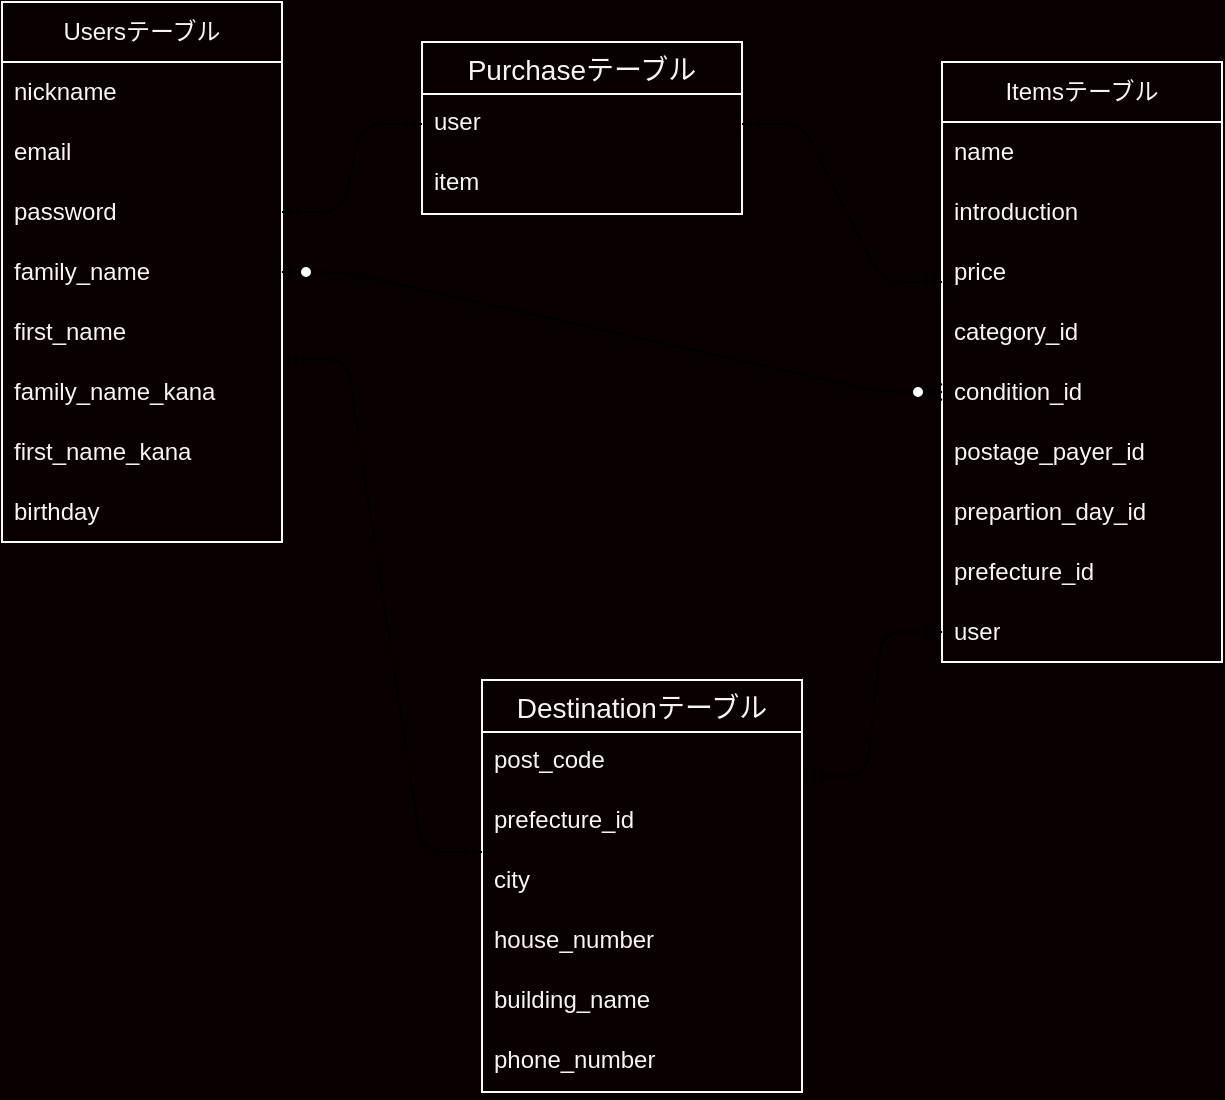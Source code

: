 <mxfile>
    <diagram id="V5wvDYEtQwAAD1Q0TKuF" name="ページ1">
        <mxGraphModel dx="547" dy="647" grid="1" gridSize="10" guides="1" tooltips="1" connect="1" arrows="1" fold="1" page="1" pageScale="1" pageWidth="827" pageHeight="1169" background="#090101" math="0" shadow="0">
            <root>
                <mxCell id="0"/>
                <mxCell id="1" parent="0"/>
                <mxCell id="148" value="Usersテーブル" style="swimlane;fontStyle=0;childLayout=stackLayout;horizontal=1;startSize=30;horizontalStack=0;resizeParent=1;resizeParentMax=0;resizeLast=0;collapsible=1;marginBottom=0;whiteSpace=wrap;html=1;labelBackgroundColor=none;labelBorderColor=none;strokeColor=#fcfcfc;fontSize=12;fontColor=#f9f5f5;fillColor=none;" parent="1" vertex="1">
                    <mxGeometry x="40" y="40" width="140" height="270" as="geometry">
                        <mxRectangle x="300" y="220" width="60" height="30" as="alternateBounds"/>
                    </mxGeometry>
                </mxCell>
                <mxCell id="149" value="nickname" style="text;strokeColor=none;fillColor=none;align=left;verticalAlign=middle;spacingLeft=4;spacingRight=4;overflow=hidden;points=[[0,0.5],[1,0.5]];portConstraint=eastwest;rotatable=0;whiteSpace=wrap;html=1;labelBackgroundColor=none;labelBorderColor=none;fontSize=12;fontColor=#f9f5f5;" parent="148" vertex="1">
                    <mxGeometry y="30" width="140" height="30" as="geometry"/>
                </mxCell>
                <mxCell id="150" value="email" style="text;strokeColor=none;fillColor=none;align=left;verticalAlign=middle;spacingLeft=4;spacingRight=4;overflow=hidden;points=[[0,0.5],[1,0.5]];portConstraint=eastwest;rotatable=0;whiteSpace=wrap;html=1;labelBackgroundColor=none;labelBorderColor=none;fontSize=12;fontColor=#f9f5f5;" parent="148" vertex="1">
                    <mxGeometry y="60" width="140" height="30" as="geometry"/>
                </mxCell>
                <mxCell id="151" value="password" style="text;strokeColor=none;fillColor=none;align=left;verticalAlign=middle;spacingLeft=4;spacingRight=4;overflow=hidden;points=[[0,0.5],[1,0.5]];portConstraint=eastwest;rotatable=0;whiteSpace=wrap;html=1;labelBackgroundColor=none;labelBorderColor=none;fontSize=12;fontColor=#f9f5f5;" parent="148" vertex="1">
                    <mxGeometry y="90" width="140" height="30" as="geometry"/>
                </mxCell>
                <mxCell id="152" value="family_name" style="text;strokeColor=none;fillColor=none;align=left;verticalAlign=middle;spacingLeft=4;spacingRight=4;overflow=hidden;points=[[0,0.5],[1,0.5]];portConstraint=eastwest;rotatable=0;whiteSpace=wrap;html=1;labelBackgroundColor=none;labelBorderColor=none;fontSize=12;fontColor=#f9f5f5;" parent="148" vertex="1">
                    <mxGeometry y="120" width="140" height="30" as="geometry"/>
                </mxCell>
                <mxCell id="153" value="first_name" style="text;strokeColor=none;fillColor=none;align=left;verticalAlign=middle;spacingLeft=4;spacingRight=4;overflow=hidden;points=[[0,0.5],[1,0.5]];portConstraint=eastwest;rotatable=0;whiteSpace=wrap;html=1;labelBackgroundColor=none;labelBorderColor=none;fontSize=12;fontColor=#f9f5f5;" parent="148" vertex="1">
                    <mxGeometry y="150" width="140" height="30" as="geometry"/>
                </mxCell>
                <mxCell id="154" value="family_name_kana" style="text;strokeColor=none;fillColor=none;align=left;verticalAlign=middle;spacingLeft=4;spacingRight=4;overflow=hidden;points=[[0,0.5],[1,0.5]];portConstraint=eastwest;rotatable=0;whiteSpace=wrap;html=1;labelBackgroundColor=none;labelBorderColor=none;fontSize=12;fontColor=#f9f5f5;" parent="148" vertex="1">
                    <mxGeometry y="180" width="140" height="30" as="geometry"/>
                </mxCell>
                <mxCell id="155" value="first_name_kana" style="text;strokeColor=none;fillColor=none;align=left;verticalAlign=middle;spacingLeft=4;spacingRight=4;overflow=hidden;points=[[0,0.5],[1,0.5]];portConstraint=eastwest;rotatable=0;whiteSpace=wrap;html=1;labelBackgroundColor=none;labelBorderColor=none;fontSize=12;fontColor=#f9f5f5;" parent="148" vertex="1">
                    <mxGeometry y="210" width="140" height="30" as="geometry"/>
                </mxCell>
                <mxCell id="156" value="birthday" style="text;strokeColor=none;fillColor=none;align=left;verticalAlign=middle;spacingLeft=4;spacingRight=4;overflow=hidden;points=[[0,0.5],[1,0.5]];portConstraint=eastwest;rotatable=0;whiteSpace=wrap;html=1;labelBackgroundColor=none;labelBorderColor=none;fontSize=12;fontColor=#f9f5f5;" parent="148" vertex="1">
                    <mxGeometry y="240" width="140" height="30" as="geometry"/>
                </mxCell>
                <mxCell id="157" value="Itemsテーブル" style="swimlane;fontStyle=0;childLayout=stackLayout;horizontal=1;startSize=30;horizontalStack=0;resizeParent=1;resizeParentMax=0;resizeLast=0;collapsible=1;marginBottom=0;whiteSpace=wrap;html=1;labelBackgroundColor=none;labelBorderColor=none;strokeColor=#fcfcfc;fontSize=12;fontColor=#f9f5f5;fillColor=none;" parent="1" vertex="1">
                    <mxGeometry x="510" y="70" width="140" height="300" as="geometry"/>
                </mxCell>
                <mxCell id="159" value="name" style="text;strokeColor=none;fillColor=none;align=left;verticalAlign=middle;spacingLeft=4;spacingRight=4;overflow=hidden;points=[[0,0.5],[1,0.5]];portConstraint=eastwest;rotatable=0;whiteSpace=wrap;html=1;labelBackgroundColor=none;labelBorderColor=none;fontSize=12;fontColor=#f9f5f5;" parent="157" vertex="1">
                    <mxGeometry y="30" width="140" height="30" as="geometry"/>
                </mxCell>
                <mxCell id="160" value="introduction" style="text;strokeColor=none;fillColor=none;align=left;verticalAlign=middle;spacingLeft=4;spacingRight=4;overflow=hidden;points=[[0,0.5],[1,0.5]];portConstraint=eastwest;rotatable=0;whiteSpace=wrap;html=1;labelBackgroundColor=none;labelBorderColor=none;fontSize=12;fontColor=#f9f5f5;" parent="157" vertex="1">
                    <mxGeometry y="60" width="140" height="30" as="geometry"/>
                </mxCell>
                <mxCell id="161" value="price" style="text;strokeColor=none;fillColor=none;align=left;verticalAlign=middle;spacingLeft=4;spacingRight=4;overflow=hidden;points=[[0,0.5],[1,0.5]];portConstraint=eastwest;rotatable=0;whiteSpace=wrap;html=1;labelBackgroundColor=none;labelBorderColor=none;fontSize=12;fontColor=#f9f5f5;" parent="157" vertex="1">
                    <mxGeometry y="90" width="140" height="30" as="geometry"/>
                </mxCell>
                <mxCell id="162" value="category_id" style="text;strokeColor=none;fillColor=none;align=left;verticalAlign=middle;spacingLeft=4;spacingRight=4;overflow=hidden;points=[[0,0.5],[1,0.5]];portConstraint=eastwest;rotatable=0;whiteSpace=wrap;html=1;labelBackgroundColor=none;labelBorderColor=none;fontSize=12;fontColor=#f9f5f5;" parent="157" vertex="1">
                    <mxGeometry y="120" width="140" height="30" as="geometry"/>
                </mxCell>
                <mxCell id="164" value="condition_id" style="text;strokeColor=none;fillColor=none;align=left;verticalAlign=middle;spacingLeft=4;spacingRight=4;overflow=hidden;points=[[0,0.5],[1,0.5]];portConstraint=eastwest;rotatable=0;whiteSpace=wrap;html=1;labelBackgroundColor=none;labelBorderColor=none;fontSize=12;fontColor=#f9f5f5;" parent="157" vertex="1">
                    <mxGeometry y="150" width="140" height="30" as="geometry"/>
                </mxCell>
                <mxCell id="165" value="postage_payer_id" style="text;strokeColor=none;fillColor=none;align=left;verticalAlign=middle;spacingLeft=4;spacingRight=4;overflow=hidden;points=[[0,0.5],[1,0.5]];portConstraint=eastwest;rotatable=0;whiteSpace=wrap;html=1;labelBackgroundColor=none;labelBorderColor=none;fontSize=12;fontColor=#f9f5f5;" parent="157" vertex="1">
                    <mxGeometry y="180" width="140" height="30" as="geometry"/>
                </mxCell>
                <mxCell id="166" value="prepartion_day_id" style="text;strokeColor=none;fillColor=none;align=left;verticalAlign=middle;spacingLeft=4;spacingRight=4;overflow=hidden;points=[[0,0.5],[1,0.5]];portConstraint=eastwest;rotatable=0;whiteSpace=wrap;html=1;labelBackgroundColor=none;labelBorderColor=none;fontSize=12;fontColor=#f9f5f5;" parent="157" vertex="1">
                    <mxGeometry y="210" width="140" height="30" as="geometry"/>
                </mxCell>
                <mxCell id="251" value="&lt;span style=&quot;&quot;&gt;prefecture_id&lt;/span&gt;" style="text;strokeColor=none;fillColor=none;align=left;verticalAlign=middle;spacingLeft=4;spacingRight=4;overflow=hidden;points=[[0,0.5],[1,0.5]];portConstraint=eastwest;rotatable=0;whiteSpace=wrap;html=1;labelBackgroundColor=none;labelBorderColor=none;fontSize=12;fontColor=#f9f5f5;" parent="157" vertex="1">
                    <mxGeometry y="240" width="140" height="30" as="geometry"/>
                </mxCell>
                <mxCell id="249" value="user" style="text;strokeColor=none;fillColor=none;align=left;verticalAlign=middle;spacingLeft=4;spacingRight=4;overflow=hidden;points=[[0,0.5],[1,0.5]];portConstraint=eastwest;rotatable=0;whiteSpace=wrap;html=1;labelBackgroundColor=none;labelBorderColor=none;fontSize=12;fontColor=#f9f5f5;" parent="157" vertex="1">
                    <mxGeometry y="270" width="140" height="30" as="geometry"/>
                </mxCell>
                <mxCell id="183" value="" style="edgeStyle=entityRelationEdgeStyle;fontSize=12;html=1;endArrow=ERzeroToMany;startArrow=ERzeroToOne;fontColor=#f9f5f5;exitX=1;exitY=0.5;exitDx=0;exitDy=0;entryX=0;entryY=0.5;entryDx=0;entryDy=0;" parent="1" source="152" target="164" edge="1">
                    <mxGeometry width="100" height="100" relative="1" as="geometry">
                        <mxPoint x="190" y="260" as="sourcePoint"/>
                        <mxPoint x="400" y="260" as="targetPoint"/>
                    </mxGeometry>
                </mxCell>
                <mxCell id="197" value="Purchaseテーブル" style="swimlane;fontStyle=0;childLayout=stackLayout;horizontal=1;startSize=26;horizontalStack=0;resizeParent=1;resizeParentMax=0;resizeLast=0;collapsible=1;marginBottom=0;align=center;fontSize=14;labelBackgroundColor=none;labelBorderColor=none;strokeColor=#fcfcfc;fontColor=#f9f5f5;fillColor=none;" parent="1" vertex="1">
                    <mxGeometry x="250" y="60" width="160" height="86" as="geometry"/>
                </mxCell>
                <mxCell id="200" value="user" style="text;strokeColor=none;fillColor=none;spacingLeft=4;spacingRight=4;overflow=hidden;rotatable=0;points=[[0,0.5],[1,0.5]];portConstraint=eastwest;fontSize=12;labelBackgroundColor=none;labelBorderColor=none;fontColor=#f9f5f5;" parent="197" vertex="1">
                    <mxGeometry y="26" width="160" height="30" as="geometry"/>
                </mxCell>
                <mxCell id="201" value="item" style="text;strokeColor=none;fillColor=none;spacingLeft=4;spacingRight=4;overflow=hidden;rotatable=0;points=[[0,0.5],[1,0.5]];portConstraint=eastwest;fontSize=12;labelBackgroundColor=none;labelBorderColor=none;fontColor=#f9f5f5;" parent="197" vertex="1">
                    <mxGeometry y="56" width="160" height="30" as="geometry"/>
                </mxCell>
                <mxCell id="203" value="" style="edgeStyle=entityRelationEdgeStyle;fontSize=12;html=1;endArrow=ERmandOne;startArrow=ERmandOne;fontColor=#f9f5f5;exitX=1;exitY=0.5;exitDx=0;exitDy=0;" parent="1" source="151" target="200" edge="1">
                    <mxGeometry width="100" height="100" relative="1" as="geometry">
                        <mxPoint x="140" y="430" as="sourcePoint"/>
                        <mxPoint x="250" y="410" as="targetPoint"/>
                    </mxGeometry>
                </mxCell>
                <mxCell id="204" value="Destinationテーブル" style="swimlane;fontStyle=0;childLayout=stackLayout;horizontal=1;startSize=26;horizontalStack=0;resizeParent=1;resizeParentMax=0;resizeLast=0;collapsible=1;marginBottom=0;align=center;fontSize=14;labelBackgroundColor=none;labelBorderColor=none;strokeColor=#fcfcfc;fontColor=#f9f5f5;fillColor=none;" parent="1" vertex="1">
                    <mxGeometry x="280" y="379" width="160" height="206" as="geometry"/>
                </mxCell>
                <mxCell id="205" value="post_code" style="text;strokeColor=none;fillColor=none;spacingLeft=4;spacingRight=4;overflow=hidden;rotatable=0;points=[[0,0.5],[1,0.5]];portConstraint=eastwest;fontSize=12;labelBackgroundColor=none;labelBorderColor=none;fontColor=#f9f5f5;" parent="204" vertex="1">
                    <mxGeometry y="26" width="160" height="30" as="geometry"/>
                </mxCell>
                <mxCell id="207" value="prefecture_id" style="text;strokeColor=none;fillColor=none;spacingLeft=4;spacingRight=4;overflow=hidden;rotatable=0;points=[[0,0.5],[1,0.5]];portConstraint=eastwest;fontSize=12;labelBackgroundColor=none;labelBorderColor=none;fontColor=#f9f5f5;" parent="204" vertex="1">
                    <mxGeometry y="56" width="160" height="30" as="geometry"/>
                </mxCell>
                <mxCell id="208" value="city" style="text;strokeColor=none;fillColor=none;spacingLeft=4;spacingRight=4;overflow=hidden;rotatable=0;points=[[0,0.5],[1,0.5]];portConstraint=eastwest;fontSize=12;labelBackgroundColor=none;labelBorderColor=none;fontColor=#f9f5f5;" parent="204" vertex="1">
                    <mxGeometry y="86" width="160" height="30" as="geometry"/>
                </mxCell>
                <mxCell id="209" value="house_number" style="text;strokeColor=none;fillColor=none;spacingLeft=4;spacingRight=4;overflow=hidden;rotatable=0;points=[[0,0.5],[1,0.5]];portConstraint=eastwest;fontSize=12;labelBackgroundColor=none;labelBorderColor=none;fontColor=#f9f5f5;" parent="204" vertex="1">
                    <mxGeometry y="116" width="160" height="30" as="geometry"/>
                </mxCell>
                <mxCell id="210" value="building_name" style="text;strokeColor=none;fillColor=none;spacingLeft=4;spacingRight=4;overflow=hidden;rotatable=0;points=[[0,0.5],[1,0.5]];portConstraint=eastwest;fontSize=12;labelBackgroundColor=none;labelBorderColor=none;fontColor=#f9f5f5;" parent="204" vertex="1">
                    <mxGeometry y="146" width="160" height="30" as="geometry"/>
                </mxCell>
                <mxCell id="211" value="phone_number" style="text;strokeColor=none;fillColor=none;spacingLeft=4;spacingRight=4;overflow=hidden;rotatable=0;points=[[0,0.5],[1,0.5]];portConstraint=eastwest;fontSize=12;labelBackgroundColor=none;labelBorderColor=none;fontColor=#f9f5f5;" parent="204" vertex="1">
                    <mxGeometry y="176" width="160" height="30" as="geometry"/>
                </mxCell>
                <mxCell id="214" value="" style="edgeStyle=entityRelationEdgeStyle;fontSize=12;html=1;endArrow=ERmandOne;startArrow=ERmandOne;fontColor=#f9f5f5;entryX=0;entryY=0;entryDx=0;entryDy=0;entryPerimeter=0;exitX=1.017;exitY=-0.044;exitDx=0;exitDy=0;exitPerimeter=0;" parent="1" source="154" target="208" edge="1">
                    <mxGeometry width="100" height="100" relative="1" as="geometry">
                        <mxPoint x="320" y="330" as="sourcePoint"/>
                        <mxPoint x="420" y="230" as="targetPoint"/>
                    </mxGeometry>
                </mxCell>
                <mxCell id="269" value="" style="edgeStyle=entityRelationEdgeStyle;fontSize=12;html=1;endArrow=ERmandOne;startArrow=ERmandOne;entryX=0;entryY=0.5;entryDx=0;entryDy=0;exitX=1.013;exitY=0.733;exitDx=0;exitDy=0;exitPerimeter=0;" parent="1" target="249" edge="1" source="205">
                    <mxGeometry width="100" height="100" relative="1" as="geometry">
                        <mxPoint x="414" y="500" as="sourcePoint"/>
                        <mxPoint x="514" y="400" as="targetPoint"/>
                    </mxGeometry>
                </mxCell>
                <mxCell id="270" value="" style="edgeStyle=entityRelationEdgeStyle;fontSize=12;html=1;endArrow=ERmandOne;startArrow=ERmandOne;exitX=1;exitY=0.5;exitDx=0;exitDy=0;" edge="1" parent="1" source="200">
                    <mxGeometry width="100" height="100" relative="1" as="geometry">
                        <mxPoint x="410" y="280" as="sourcePoint"/>
                        <mxPoint x="510" y="180" as="targetPoint"/>
                    </mxGeometry>
                </mxCell>
            </root>
        </mxGraphModel>
    </diagram>
</mxfile>